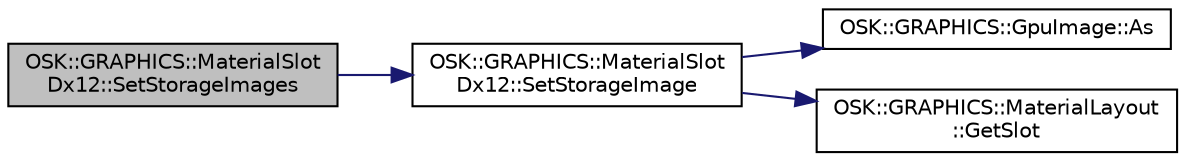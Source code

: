 digraph "OSK::GRAPHICS::MaterialSlotDx12::SetStorageImages"
{
 // LATEX_PDF_SIZE
  edge [fontname="Helvetica",fontsize="10",labelfontname="Helvetica",labelfontsize="10"];
  node [fontname="Helvetica",fontsize="10",shape=record];
  rankdir="LR";
  Node1 [label="OSK::GRAPHICS::MaterialSlot\lDx12::SetStorageImages",height=0.2,width=0.4,color="black", fillcolor="grey75", style="filled", fontcolor="black",tooltip="Establece la imagen que será usada como storage image asignada al binding con el nombre dado...."];
  Node1 -> Node2 [color="midnightblue",fontsize="10",style="solid"];
  Node2 [label="OSK::GRAPHICS::MaterialSlot\lDx12::SetStorageImage",height=0.2,width=0.4,color="black", fillcolor="white", style="filled",URL="$class_o_s_k_1_1_g_r_a_p_h_i_c_s_1_1_material_slot_dx12.html#a75d8e9121b7d0b49b5adae2b716ea2b6",tooltip="Establece la imagen que será usada como storage image asignada al binding con el nombre dado...."];
  Node2 -> Node3 [color="midnightblue",fontsize="10",style="solid"];
  Node3 [label="OSK::GRAPHICS::GpuImage::As",height=0.2,width=0.4,color="black", fillcolor="white", style="filled",URL="$class_o_s_k_1_1_g_r_a_p_h_i_c_s_1_1_gpu_image.html#a6bc3268b57ede5f9f0541b20d12dfea0",tooltip=" "];
  Node2 -> Node4 [color="midnightblue",fontsize="10",style="solid"];
  Node4 [label="OSK::GRAPHICS::MaterialLayout\l::GetSlot",height=0.2,width=0.4,color="black", fillcolor="white", style="filled",URL="$class_o_s_k_1_1_g_r_a_p_h_i_c_s_1_1_material_layout.html#a7a1845df7f0113a0285adfbea469df90",tooltip="Obtiene el slot con el nombre dado, si existe."];
}

